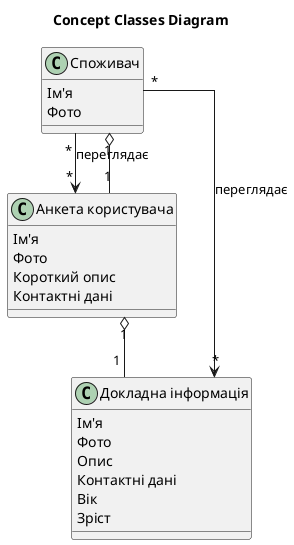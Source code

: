 @startuml uml3

title Concept Classes Diagram

skinparam linetype ortho

Class "Споживач" as sp {
    Ім'я
    Фото
}
Class "Анкета користувача" as ac {
    Ім'я
    Фото
    Короткий опис
    Контактні дані
}
Class "Докладна інформація" as ii {
    Ім'я
    Фото
    Опис
    Контактні дані
    Вік
    Зріст
}

sp"*" --> "*"ac : переглядає
sp"1" o-- "1"ac
sp"*" --> "*"ii : переглядає
ac"1" o-- "1"ii

@enduml
